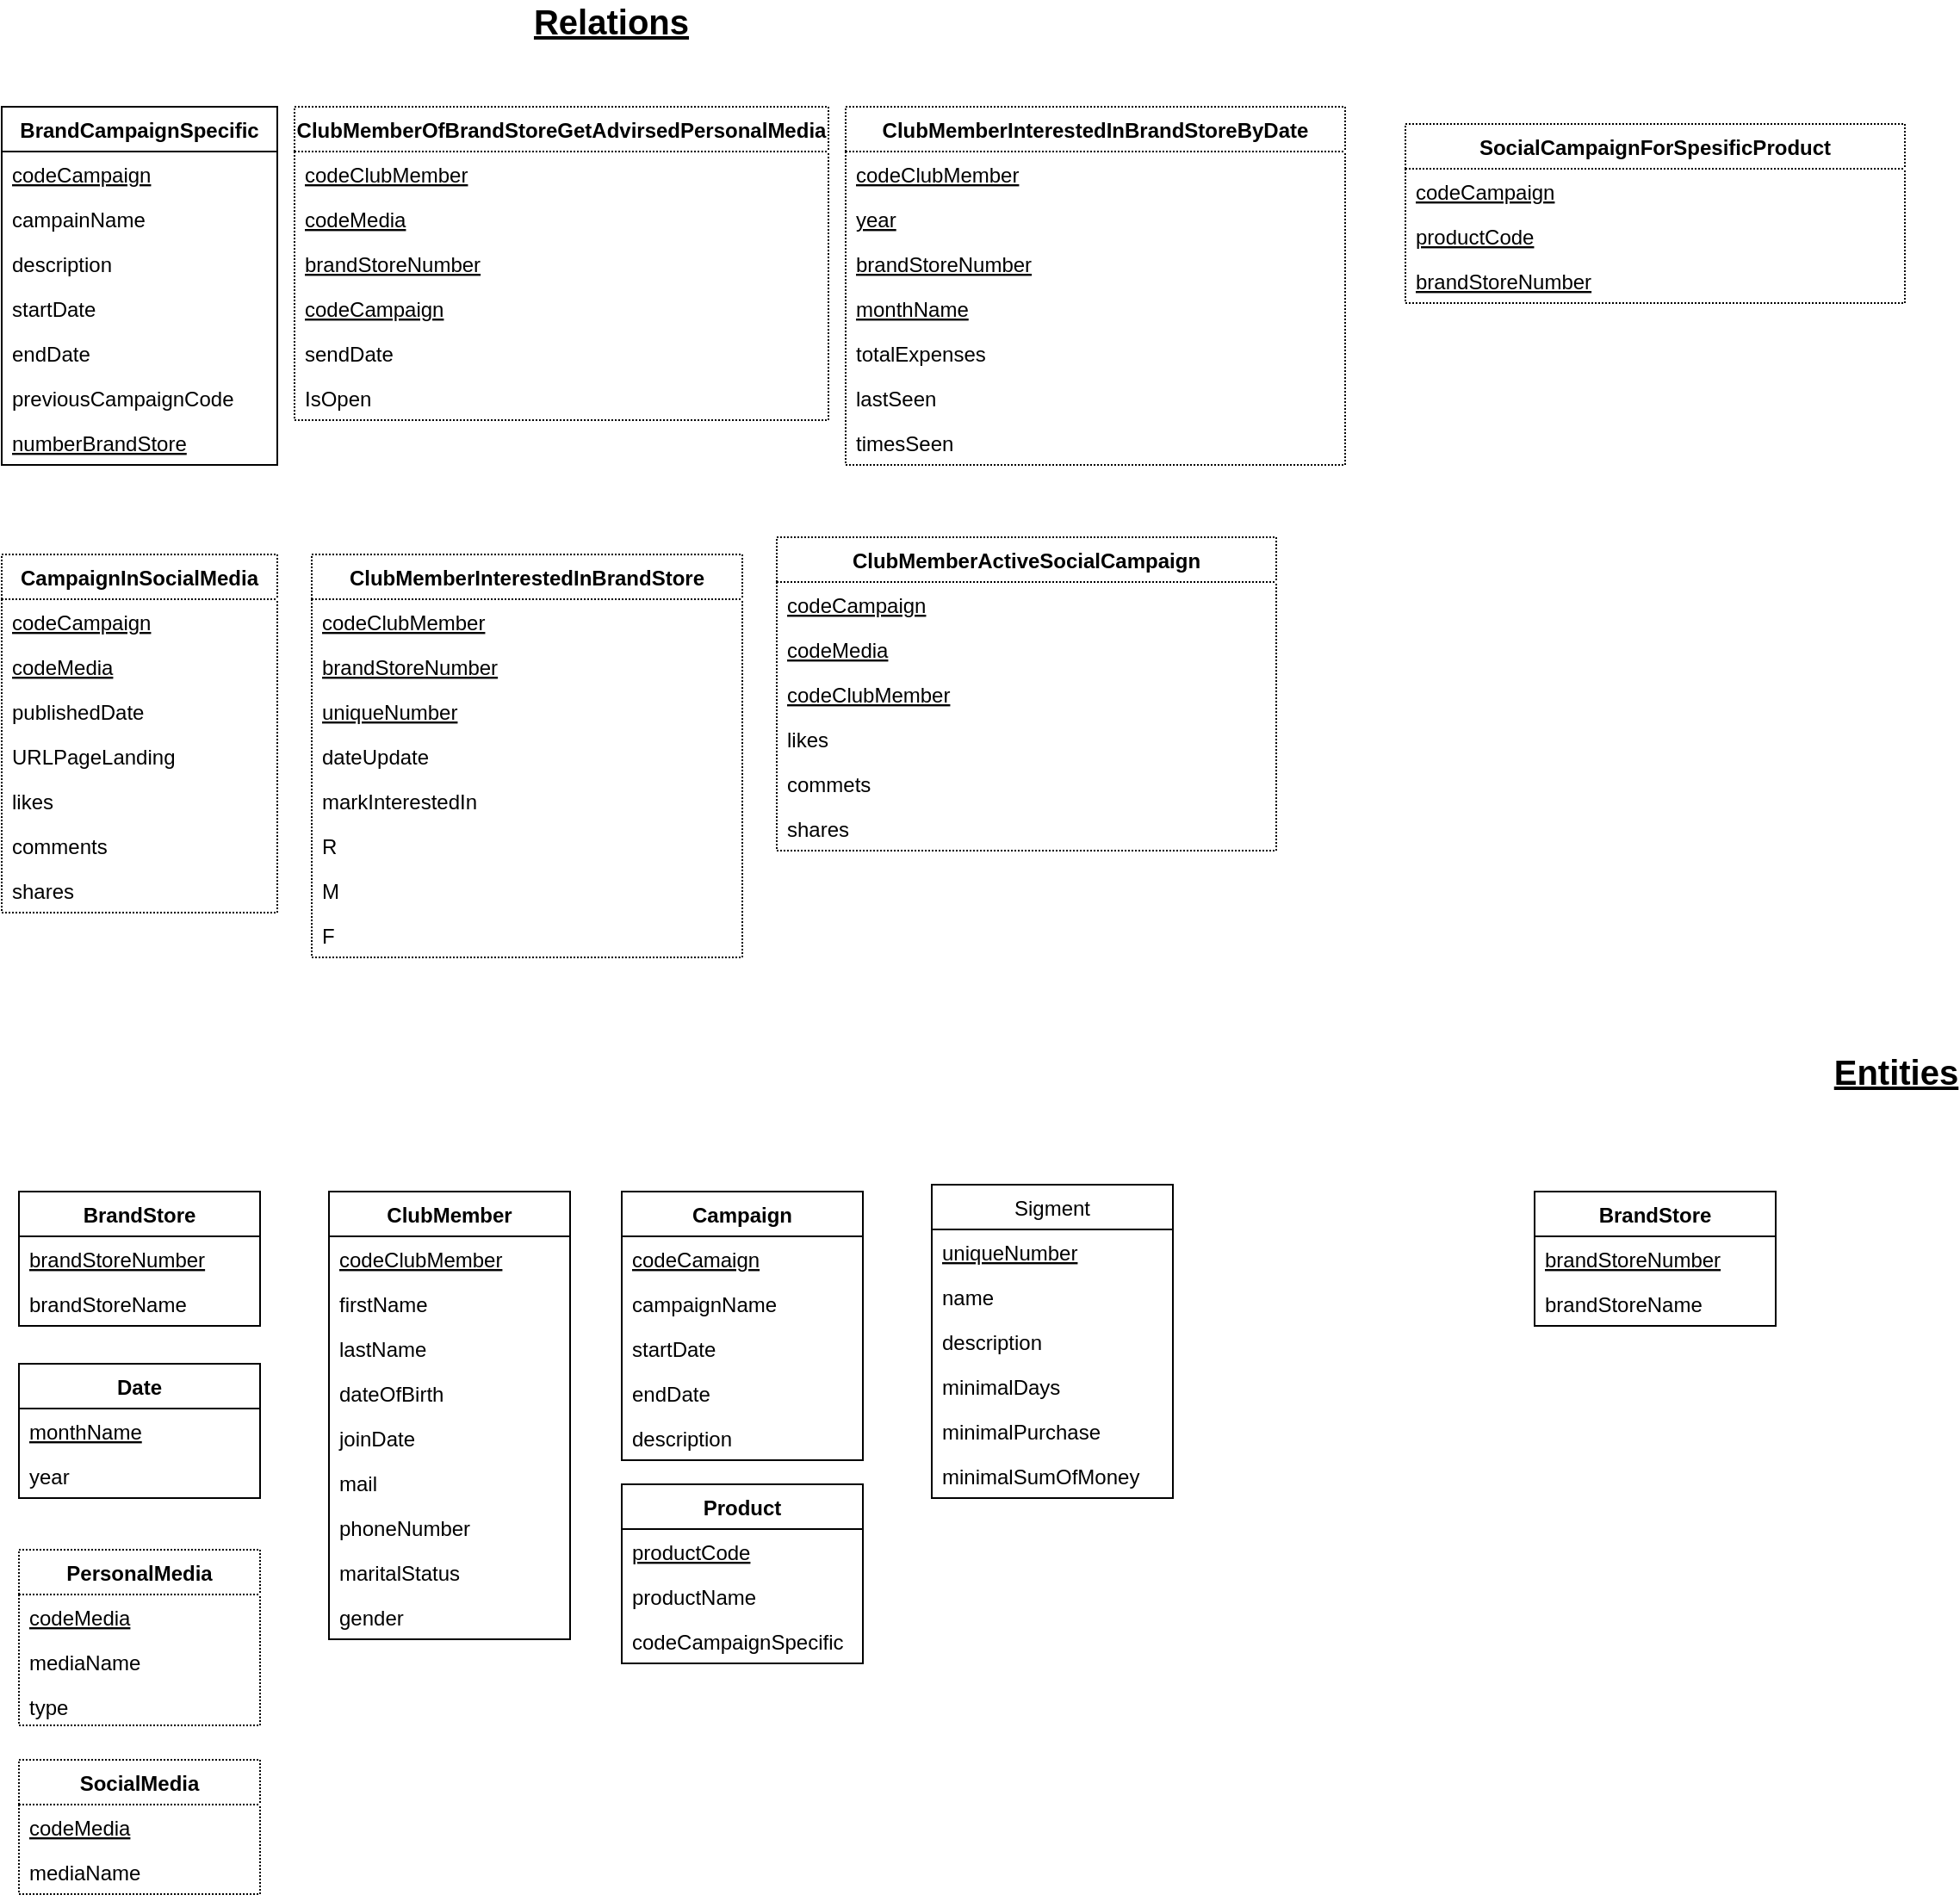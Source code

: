 <mxfile version="13.10.1" type="github">
  <diagram id="ZG66Vc0ERhC9Tk7fiMRs" name="Page-1">
    <mxGraphModel dx="353" dy="403" grid="1" gridSize="10" guides="1" tooltips="1" connect="1" arrows="1" fold="1" page="1" pageScale="1" pageWidth="827" pageHeight="1169" math="0" shadow="0">
      <root>
        <mxCell id="0" />
        <mxCell id="1" parent="0" />
        <mxCell id="dx-kTDNFEH0jn1T8rNep-1" value="BrandCampaignSpecific" style="swimlane;fontStyle=1;align=center;verticalAlign=top;childLayout=stackLayout;horizontal=1;startSize=26;horizontalStack=0;resizeParent=1;resizeParentMax=0;resizeLast=0;collapsible=1;marginBottom=0;" parent="1" vertex="1">
          <mxGeometry x="60" y="90" width="160" height="208" as="geometry" />
        </mxCell>
        <mxCell id="dx-kTDNFEH0jn1T8rNep-6" value="codeCampaign" style="text;strokeColor=none;fillColor=none;align=left;verticalAlign=top;spacingLeft=4;spacingRight=4;overflow=hidden;rotatable=0;points=[[0,0.5],[1,0.5]];portConstraint=eastwest;fontStyle=4" parent="dx-kTDNFEH0jn1T8rNep-1" vertex="1">
          <mxGeometry y="26" width="160" height="26" as="geometry" />
        </mxCell>
        <mxCell id="dx-kTDNFEH0jn1T8rNep-7" value="campainName" style="text;strokeColor=none;fillColor=none;align=left;verticalAlign=top;spacingLeft=4;spacingRight=4;overflow=hidden;rotatable=0;points=[[0,0.5],[1,0.5]];portConstraint=eastwest;" parent="dx-kTDNFEH0jn1T8rNep-1" vertex="1">
          <mxGeometry y="52" width="160" height="26" as="geometry" />
        </mxCell>
        <mxCell id="dx-kTDNFEH0jn1T8rNep-8" value="description" style="text;strokeColor=none;fillColor=none;align=left;verticalAlign=top;spacingLeft=4;spacingRight=4;overflow=hidden;rotatable=0;points=[[0,0.5],[1,0.5]];portConstraint=eastwest;" parent="dx-kTDNFEH0jn1T8rNep-1" vertex="1">
          <mxGeometry y="78" width="160" height="26" as="geometry" />
        </mxCell>
        <mxCell id="dx-kTDNFEH0jn1T8rNep-9" value="startDate" style="text;strokeColor=none;fillColor=none;align=left;verticalAlign=top;spacingLeft=4;spacingRight=4;overflow=hidden;rotatable=0;points=[[0,0.5],[1,0.5]];portConstraint=eastwest;" parent="dx-kTDNFEH0jn1T8rNep-1" vertex="1">
          <mxGeometry y="104" width="160" height="26" as="geometry" />
        </mxCell>
        <mxCell id="dx-kTDNFEH0jn1T8rNep-10" value="endDate" style="text;strokeColor=none;fillColor=none;align=left;verticalAlign=top;spacingLeft=4;spacingRight=4;overflow=hidden;rotatable=0;points=[[0,0.5],[1,0.5]];portConstraint=eastwest;" parent="dx-kTDNFEH0jn1T8rNep-1" vertex="1">
          <mxGeometry y="130" width="160" height="26" as="geometry" />
        </mxCell>
        <mxCell id="dx-kTDNFEH0jn1T8rNep-11" value="previousCampaignCode" style="text;strokeColor=none;fillColor=none;align=left;verticalAlign=top;spacingLeft=4;spacingRight=4;overflow=hidden;rotatable=0;points=[[0,0.5],[1,0.5]];portConstraint=eastwest;" parent="dx-kTDNFEH0jn1T8rNep-1" vertex="1">
          <mxGeometry y="156" width="160" height="26" as="geometry" />
        </mxCell>
        <mxCell id="dx-kTDNFEH0jn1T8rNep-19" value="numberBrandStore" style="text;strokeColor=none;fillColor=none;align=left;verticalAlign=top;spacingLeft=4;spacingRight=4;overflow=hidden;rotatable=0;points=[[0,0.5],[1,0.5]];portConstraint=eastwest;fontStyle=4" parent="dx-kTDNFEH0jn1T8rNep-1" vertex="1">
          <mxGeometry y="182" width="160" height="26" as="geometry" />
        </mxCell>
        <mxCell id="dx-kTDNFEH0jn1T8rNep-5" value="&lt;font style=&quot;font-size: 20px&quot;&gt;&lt;u&gt;&lt;b&gt;Relations&lt;br&gt;&lt;/b&gt;&lt;/u&gt;&lt;/font&gt;" style="text;html=1;strokeColor=none;fillColor=none;align=center;verticalAlign=middle;whiteSpace=wrap;rounded=0;" parent="1" vertex="1">
          <mxGeometry x="394" y="30" width="40" height="20" as="geometry" />
        </mxCell>
        <mxCell id="dx-kTDNFEH0jn1T8rNep-20" value="ClubMemberOfBrandStoreGetAdvirsedPersonalMedia" style="swimlane;fontStyle=1;align=center;verticalAlign=top;childLayout=stackLayout;horizontal=1;startSize=26;horizontalStack=0;resizeParent=1;resizeParentMax=0;resizeLast=0;collapsible=1;marginBottom=0;dashed=1;dashPattern=1 1;" parent="1" vertex="1">
          <mxGeometry x="230" y="90" width="310" height="182" as="geometry" />
        </mxCell>
        <mxCell id="dx-kTDNFEH0jn1T8rNep-21" value="codeClubMember" style="text;strokeColor=none;fillColor=none;align=left;verticalAlign=top;spacingLeft=4;spacingRight=4;overflow=hidden;rotatable=0;points=[[0,0.5],[1,0.5]];portConstraint=eastwest;fontStyle=4" parent="dx-kTDNFEH0jn1T8rNep-20" vertex="1">
          <mxGeometry y="26" width="310" height="26" as="geometry" />
        </mxCell>
        <mxCell id="dx-kTDNFEH0jn1T8rNep-23" value="codeMedia" style="text;strokeColor=none;fillColor=none;align=left;verticalAlign=top;spacingLeft=4;spacingRight=4;overflow=hidden;rotatable=0;points=[[0,0.5],[1,0.5]];portConstraint=eastwest;fontStyle=4" parent="dx-kTDNFEH0jn1T8rNep-20" vertex="1">
          <mxGeometry y="52" width="310" height="26" as="geometry" />
        </mxCell>
        <mxCell id="dx-kTDNFEH0jn1T8rNep-24" value="brandStoreNumber" style="text;strokeColor=none;fillColor=none;align=left;verticalAlign=top;spacingLeft=4;spacingRight=4;overflow=hidden;rotatable=0;points=[[0,0.5],[1,0.5]];portConstraint=eastwest;fontStyle=4" parent="dx-kTDNFEH0jn1T8rNep-20" vertex="1">
          <mxGeometry y="78" width="310" height="26" as="geometry" />
        </mxCell>
        <mxCell id="dx-kTDNFEH0jn1T8rNep-25" value="codeCampaign" style="text;strokeColor=none;fillColor=none;align=left;verticalAlign=top;spacingLeft=4;spacingRight=4;overflow=hidden;rotatable=0;points=[[0,0.5],[1,0.5]];portConstraint=eastwest;fontStyle=4" parent="dx-kTDNFEH0jn1T8rNep-20" vertex="1">
          <mxGeometry y="104" width="310" height="26" as="geometry" />
        </mxCell>
        <mxCell id="dx-kTDNFEH0jn1T8rNep-32" value="sendDate" style="text;strokeColor=none;fillColor=none;align=left;verticalAlign=top;spacingLeft=4;spacingRight=4;overflow=hidden;rotatable=0;points=[[0,0.5],[1,0.5]];portConstraint=eastwest;fontStyle=0" parent="dx-kTDNFEH0jn1T8rNep-20" vertex="1">
          <mxGeometry y="130" width="310" height="26" as="geometry" />
        </mxCell>
        <mxCell id="dx-kTDNFEH0jn1T8rNep-33" value="IsOpen" style="text;strokeColor=none;fillColor=none;align=left;verticalAlign=top;spacingLeft=4;spacingRight=4;overflow=hidden;rotatable=0;points=[[0,0.5],[1,0.5]];portConstraint=eastwest;fontStyle=0" parent="dx-kTDNFEH0jn1T8rNep-20" vertex="1">
          <mxGeometry y="156" width="310" height="26" as="geometry" />
        </mxCell>
        <mxCell id="dx-kTDNFEH0jn1T8rNep-34" value="ClubMemberInterestedInBrandStoreByDate" style="swimlane;fontStyle=1;align=center;verticalAlign=top;childLayout=stackLayout;horizontal=1;startSize=26;horizontalStack=0;resizeParent=1;resizeParentMax=0;resizeLast=0;collapsible=1;marginBottom=0;dashed=1;dashPattern=1 1;" parent="1" vertex="1">
          <mxGeometry x="550" y="90" width="290" height="208" as="geometry" />
        </mxCell>
        <mxCell id="dx-kTDNFEH0jn1T8rNep-35" value="codeClubMember" style="text;strokeColor=none;fillColor=none;align=left;verticalAlign=top;spacingLeft=4;spacingRight=4;overflow=hidden;rotatable=0;points=[[0,0.5],[1,0.5]];portConstraint=eastwest;fontStyle=4" parent="dx-kTDNFEH0jn1T8rNep-34" vertex="1">
          <mxGeometry y="26" width="290" height="26" as="geometry" />
        </mxCell>
        <mxCell id="dx-kTDNFEH0jn1T8rNep-37" value="year" style="text;strokeColor=none;fillColor=none;align=left;verticalAlign=top;spacingLeft=4;spacingRight=4;overflow=hidden;rotatable=0;points=[[0,0.5],[1,0.5]];portConstraint=eastwest;fontStyle=4" parent="dx-kTDNFEH0jn1T8rNep-34" vertex="1">
          <mxGeometry y="52" width="290" height="26" as="geometry" />
        </mxCell>
        <mxCell id="dx-kTDNFEH0jn1T8rNep-38" value="brandStoreNumber" style="text;strokeColor=none;fillColor=none;align=left;verticalAlign=top;spacingLeft=4;spacingRight=4;overflow=hidden;rotatable=0;points=[[0,0.5],[1,0.5]];portConstraint=eastwest;fontStyle=4" parent="dx-kTDNFEH0jn1T8rNep-34" vertex="1">
          <mxGeometry y="78" width="290" height="26" as="geometry" />
        </mxCell>
        <mxCell id="dx-kTDNFEH0jn1T8rNep-40" value="monthName" style="text;strokeColor=none;fillColor=none;align=left;verticalAlign=top;spacingLeft=4;spacingRight=4;overflow=hidden;rotatable=0;points=[[0,0.5],[1,0.5]];portConstraint=eastwest;fontStyle=4" parent="dx-kTDNFEH0jn1T8rNep-34" vertex="1">
          <mxGeometry y="104" width="290" height="26" as="geometry" />
        </mxCell>
        <mxCell id="dx-kTDNFEH0jn1T8rNep-42" value="totalExpenses" style="text;strokeColor=none;fillColor=none;align=left;verticalAlign=top;spacingLeft=4;spacingRight=4;overflow=hidden;rotatable=0;points=[[0,0.5],[1,0.5]];portConstraint=eastwest;fontStyle=0" parent="dx-kTDNFEH0jn1T8rNep-34" vertex="1">
          <mxGeometry y="130" width="290" height="26" as="geometry" />
        </mxCell>
        <mxCell id="dx-kTDNFEH0jn1T8rNep-43" value="lastSeen" style="text;strokeColor=none;fillColor=none;align=left;verticalAlign=top;spacingLeft=4;spacingRight=4;overflow=hidden;rotatable=0;points=[[0,0.5],[1,0.5]];portConstraint=eastwest;fontStyle=0" parent="dx-kTDNFEH0jn1T8rNep-34" vertex="1">
          <mxGeometry y="156" width="290" height="26" as="geometry" />
        </mxCell>
        <mxCell id="dx-kTDNFEH0jn1T8rNep-44" value="timesSeen" style="text;strokeColor=none;fillColor=none;align=left;verticalAlign=top;spacingLeft=4;spacingRight=4;overflow=hidden;rotatable=0;points=[[0,0.5],[1,0.5]];portConstraint=eastwest;fontStyle=0" parent="dx-kTDNFEH0jn1T8rNep-34" vertex="1">
          <mxGeometry y="182" width="290" height="26" as="geometry" />
        </mxCell>
        <mxCell id="dx-kTDNFEH0jn1T8rNep-45" value="CampaignInSocialMedia" style="swimlane;fontStyle=1;align=center;verticalAlign=top;childLayout=stackLayout;horizontal=1;startSize=26;horizontalStack=0;resizeParent=1;resizeParentMax=0;resizeLast=0;collapsible=1;marginBottom=0;dashed=1;dashPattern=1 1;" parent="1" vertex="1">
          <mxGeometry x="60" y="350" width="160" height="208" as="geometry" />
        </mxCell>
        <mxCell id="dx-kTDNFEH0jn1T8rNep-46" value="codeCampaign" style="text;strokeColor=none;fillColor=none;align=left;verticalAlign=top;spacingLeft=4;spacingRight=4;overflow=hidden;rotatable=0;points=[[0,0.5],[1,0.5]];portConstraint=eastwest;fontStyle=4" parent="dx-kTDNFEH0jn1T8rNep-45" vertex="1">
          <mxGeometry y="26" width="160" height="26" as="geometry" />
        </mxCell>
        <mxCell id="dx-kTDNFEH0jn1T8rNep-48" value="codeMedia" style="text;strokeColor=none;fillColor=none;align=left;verticalAlign=top;spacingLeft=4;spacingRight=4;overflow=hidden;rotatable=0;points=[[0,0.5],[1,0.5]];portConstraint=eastwest;fontStyle=4" parent="dx-kTDNFEH0jn1T8rNep-45" vertex="1">
          <mxGeometry y="52" width="160" height="26" as="geometry" />
        </mxCell>
        <mxCell id="dx-kTDNFEH0jn1T8rNep-49" value="publishedDate" style="text;strokeColor=none;fillColor=none;align=left;verticalAlign=top;spacingLeft=4;spacingRight=4;overflow=hidden;rotatable=0;points=[[0,0.5],[1,0.5]];portConstraint=eastwest;fontStyle=0" parent="dx-kTDNFEH0jn1T8rNep-45" vertex="1">
          <mxGeometry y="78" width="160" height="26" as="geometry" />
        </mxCell>
        <mxCell id="dx-kTDNFEH0jn1T8rNep-50" value="URLPageLanding" style="text;strokeColor=none;fillColor=none;align=left;verticalAlign=top;spacingLeft=4;spacingRight=4;overflow=hidden;rotatable=0;points=[[0,0.5],[1,0.5]];portConstraint=eastwest;fontStyle=0" parent="dx-kTDNFEH0jn1T8rNep-45" vertex="1">
          <mxGeometry y="104" width="160" height="26" as="geometry" />
        </mxCell>
        <mxCell id="dx-kTDNFEH0jn1T8rNep-51" value="likes" style="text;strokeColor=none;fillColor=none;align=left;verticalAlign=top;spacingLeft=4;spacingRight=4;overflow=hidden;rotatable=0;points=[[0,0.5],[1,0.5]];portConstraint=eastwest;fontStyle=0" parent="dx-kTDNFEH0jn1T8rNep-45" vertex="1">
          <mxGeometry y="130" width="160" height="26" as="geometry" />
        </mxCell>
        <mxCell id="dx-kTDNFEH0jn1T8rNep-52" value="comments" style="text;strokeColor=none;fillColor=none;align=left;verticalAlign=top;spacingLeft=4;spacingRight=4;overflow=hidden;rotatable=0;points=[[0,0.5],[1,0.5]];portConstraint=eastwest;fontStyle=0" parent="dx-kTDNFEH0jn1T8rNep-45" vertex="1">
          <mxGeometry y="156" width="160" height="26" as="geometry" />
        </mxCell>
        <mxCell id="dx-kTDNFEH0jn1T8rNep-53" value="shares" style="text;strokeColor=none;fillColor=none;align=left;verticalAlign=top;spacingLeft=4;spacingRight=4;overflow=hidden;rotatable=0;points=[[0,0.5],[1,0.5]];portConstraint=eastwest;fontStyle=0" parent="dx-kTDNFEH0jn1T8rNep-45" vertex="1">
          <mxGeometry y="182" width="160" height="26" as="geometry" />
        </mxCell>
        <mxCell id="dx-kTDNFEH0jn1T8rNep-54" value="ClubMemberInterestedInBrandStore" style="swimlane;fontStyle=1;align=center;verticalAlign=top;childLayout=stackLayout;horizontal=1;startSize=26;horizontalStack=0;resizeParent=1;resizeParentMax=0;resizeLast=0;collapsible=1;marginBottom=0;dashed=1;dashPattern=1 1;" parent="1" vertex="1">
          <mxGeometry x="240" y="350" width="250" height="234" as="geometry" />
        </mxCell>
        <mxCell id="dx-kTDNFEH0jn1T8rNep-55" value="codeClubMember" style="text;strokeColor=none;fillColor=none;align=left;verticalAlign=top;spacingLeft=4;spacingRight=4;overflow=hidden;rotatable=0;points=[[0,0.5],[1,0.5]];portConstraint=eastwest;fontStyle=4" parent="dx-kTDNFEH0jn1T8rNep-54" vertex="1">
          <mxGeometry y="26" width="250" height="26" as="geometry" />
        </mxCell>
        <mxCell id="dx-kTDNFEH0jn1T8rNep-57" value="brandStoreNumber" style="text;strokeColor=none;fillColor=none;align=left;verticalAlign=top;spacingLeft=4;spacingRight=4;overflow=hidden;rotatable=0;points=[[0,0.5],[1,0.5]];portConstraint=eastwest;fontStyle=4" parent="dx-kTDNFEH0jn1T8rNep-54" vertex="1">
          <mxGeometry y="52" width="250" height="26" as="geometry" />
        </mxCell>
        <mxCell id="dx-kTDNFEH0jn1T8rNep-58" value="uniqueNumber" style="text;strokeColor=none;fillColor=none;align=left;verticalAlign=top;spacingLeft=4;spacingRight=4;overflow=hidden;rotatable=0;points=[[0,0.5],[1,0.5]];portConstraint=eastwest;fontStyle=4" parent="dx-kTDNFEH0jn1T8rNep-54" vertex="1">
          <mxGeometry y="78" width="250" height="26" as="geometry" />
        </mxCell>
        <mxCell id="dx-kTDNFEH0jn1T8rNep-59" value="dateUpdate" style="text;strokeColor=none;fillColor=none;align=left;verticalAlign=top;spacingLeft=4;spacingRight=4;overflow=hidden;rotatable=0;points=[[0,0.5],[1,0.5]];portConstraint=eastwest;" parent="dx-kTDNFEH0jn1T8rNep-54" vertex="1">
          <mxGeometry y="104" width="250" height="26" as="geometry" />
        </mxCell>
        <mxCell id="dx-kTDNFEH0jn1T8rNep-60" value="markInterestedIn" style="text;strokeColor=none;fillColor=none;align=left;verticalAlign=top;spacingLeft=4;spacingRight=4;overflow=hidden;rotatable=0;points=[[0,0.5],[1,0.5]];portConstraint=eastwest;" parent="dx-kTDNFEH0jn1T8rNep-54" vertex="1">
          <mxGeometry y="130" width="250" height="26" as="geometry" />
        </mxCell>
        <mxCell id="dx-kTDNFEH0jn1T8rNep-61" value="R" style="text;strokeColor=none;fillColor=none;align=left;verticalAlign=top;spacingLeft=4;spacingRight=4;overflow=hidden;rotatable=0;points=[[0,0.5],[1,0.5]];portConstraint=eastwest;" parent="dx-kTDNFEH0jn1T8rNep-54" vertex="1">
          <mxGeometry y="156" width="250" height="26" as="geometry" />
        </mxCell>
        <mxCell id="dx-kTDNFEH0jn1T8rNep-62" value="M" style="text;strokeColor=none;fillColor=none;align=left;verticalAlign=top;spacingLeft=4;spacingRight=4;overflow=hidden;rotatable=0;points=[[0,0.5],[1,0.5]];portConstraint=eastwest;" parent="dx-kTDNFEH0jn1T8rNep-54" vertex="1">
          <mxGeometry y="182" width="250" height="26" as="geometry" />
        </mxCell>
        <mxCell id="dx-kTDNFEH0jn1T8rNep-63" value="F" style="text;strokeColor=none;fillColor=none;align=left;verticalAlign=top;spacingLeft=4;spacingRight=4;overflow=hidden;rotatable=0;points=[[0,0.5],[1,0.5]];portConstraint=eastwest;" parent="dx-kTDNFEH0jn1T8rNep-54" vertex="1">
          <mxGeometry y="208" width="250" height="26" as="geometry" />
        </mxCell>
        <mxCell id="dx-kTDNFEH0jn1T8rNep-64" value="ClubMemberActiveSocialCampaign" style="swimlane;fontStyle=1;align=center;verticalAlign=top;childLayout=stackLayout;horizontal=1;startSize=26;horizontalStack=0;resizeParent=1;resizeParentMax=0;resizeLast=0;collapsible=1;marginBottom=0;dashed=1;dashPattern=1 1;" parent="1" vertex="1">
          <mxGeometry x="510" y="340" width="290" height="182" as="geometry" />
        </mxCell>
        <mxCell id="dx-kTDNFEH0jn1T8rNep-65" value="codeCampaign" style="text;strokeColor=none;fillColor=none;align=left;verticalAlign=top;spacingLeft=4;spacingRight=4;overflow=hidden;rotatable=0;points=[[0,0.5],[1,0.5]];portConstraint=eastwest;fontStyle=4" parent="dx-kTDNFEH0jn1T8rNep-64" vertex="1">
          <mxGeometry y="26" width="290" height="26" as="geometry" />
        </mxCell>
        <mxCell id="dx-kTDNFEH0jn1T8rNep-67" value="codeMedia" style="text;strokeColor=none;fillColor=none;align=left;verticalAlign=top;spacingLeft=4;spacingRight=4;overflow=hidden;rotatable=0;points=[[0,0.5],[1,0.5]];portConstraint=eastwest;fontStyle=4" parent="dx-kTDNFEH0jn1T8rNep-64" vertex="1">
          <mxGeometry y="52" width="290" height="26" as="geometry" />
        </mxCell>
        <mxCell id="dx-kTDNFEH0jn1T8rNep-68" value="codeClubMember" style="text;strokeColor=none;fillColor=none;align=left;verticalAlign=top;spacingLeft=4;spacingRight=4;overflow=hidden;rotatable=0;points=[[0,0.5],[1,0.5]];portConstraint=eastwest;fontStyle=4" parent="dx-kTDNFEH0jn1T8rNep-64" vertex="1">
          <mxGeometry y="78" width="290" height="26" as="geometry" />
        </mxCell>
        <mxCell id="dx-kTDNFEH0jn1T8rNep-69" value="likes" style="text;strokeColor=none;fillColor=none;align=left;verticalAlign=top;spacingLeft=4;spacingRight=4;overflow=hidden;rotatable=0;points=[[0,0.5],[1,0.5]];portConstraint=eastwest;" parent="dx-kTDNFEH0jn1T8rNep-64" vertex="1">
          <mxGeometry y="104" width="290" height="26" as="geometry" />
        </mxCell>
        <mxCell id="dx-kTDNFEH0jn1T8rNep-70" value="commets" style="text;strokeColor=none;fillColor=none;align=left;verticalAlign=top;spacingLeft=4;spacingRight=4;overflow=hidden;rotatable=0;points=[[0,0.5],[1,0.5]];portConstraint=eastwest;" parent="dx-kTDNFEH0jn1T8rNep-64" vertex="1">
          <mxGeometry y="130" width="290" height="26" as="geometry" />
        </mxCell>
        <mxCell id="dx-kTDNFEH0jn1T8rNep-71" value="shares" style="text;strokeColor=none;fillColor=none;align=left;verticalAlign=top;spacingLeft=4;spacingRight=4;overflow=hidden;rotatable=0;points=[[0,0.5],[1,0.5]];portConstraint=eastwest;" parent="dx-kTDNFEH0jn1T8rNep-64" vertex="1">
          <mxGeometry y="156" width="290" height="26" as="geometry" />
        </mxCell>
        <mxCell id="dx-kTDNFEH0jn1T8rNep-72" value="&lt;font style=&quot;font-size: 20px&quot;&gt;&lt;u&gt;&lt;b&gt;Entities&lt;br&gt;&lt;/b&gt;&lt;/u&gt;&lt;/font&gt;" style="text;html=1;strokeColor=none;fillColor=none;align=center;verticalAlign=middle;whiteSpace=wrap;rounded=0;dashed=1;dashPattern=1 1;" parent="1" vertex="1">
          <mxGeometry x="1140" y="640" width="40" height="20" as="geometry" />
        </mxCell>
        <mxCell id="dx-kTDNFEH0jn1T8rNep-77" value="BrandStore" style="swimlane;fontStyle=1;childLayout=stackLayout;horizontal=1;startSize=26;fillColor=none;horizontalStack=0;resizeParent=1;resizeParentMax=0;resizeLast=0;collapsible=1;marginBottom=0;" parent="1" vertex="1">
          <mxGeometry x="70" y="720" width="140" height="78" as="geometry" />
        </mxCell>
        <mxCell id="dx-kTDNFEH0jn1T8rNep-78" value="brandStoreNumber" style="text;strokeColor=none;fillColor=none;align=left;verticalAlign=top;spacingLeft=4;spacingRight=4;overflow=hidden;rotatable=0;points=[[0,0.5],[1,0.5]];portConstraint=eastwest;fontStyle=4" parent="dx-kTDNFEH0jn1T8rNep-77" vertex="1">
          <mxGeometry y="26" width="140" height="26" as="geometry" />
        </mxCell>
        <mxCell id="dx-kTDNFEH0jn1T8rNep-79" value="brandStoreName" style="text;strokeColor=none;fillColor=none;align=left;verticalAlign=top;spacingLeft=4;spacingRight=4;overflow=hidden;rotatable=0;points=[[0,0.5],[1,0.5]];portConstraint=eastwest;" parent="dx-kTDNFEH0jn1T8rNep-77" vertex="1">
          <mxGeometry y="52" width="140" height="26" as="geometry" />
        </mxCell>
        <mxCell id="dx-kTDNFEH0jn1T8rNep-80" value="ClubMember" style="swimlane;fontStyle=1;childLayout=stackLayout;horizontal=1;startSize=26;fillColor=none;horizontalStack=0;resizeParent=1;resizeParentMax=0;resizeLast=0;collapsible=1;marginBottom=0;" parent="1" vertex="1">
          <mxGeometry x="250" y="720" width="140" height="260" as="geometry" />
        </mxCell>
        <mxCell id="dx-kTDNFEH0jn1T8rNep-81" value="codeClubMember" style="text;strokeColor=none;fillColor=none;align=left;verticalAlign=top;spacingLeft=4;spacingRight=4;overflow=hidden;rotatable=0;points=[[0,0.5],[1,0.5]];portConstraint=eastwest;fontStyle=4" parent="dx-kTDNFEH0jn1T8rNep-80" vertex="1">
          <mxGeometry y="26" width="140" height="26" as="geometry" />
        </mxCell>
        <mxCell id="dx-kTDNFEH0jn1T8rNep-82" value="firstName" style="text;strokeColor=none;fillColor=none;align=left;verticalAlign=top;spacingLeft=4;spacingRight=4;overflow=hidden;rotatable=0;points=[[0,0.5],[1,0.5]];portConstraint=eastwest;" parent="dx-kTDNFEH0jn1T8rNep-80" vertex="1">
          <mxGeometry y="52" width="140" height="26" as="geometry" />
        </mxCell>
        <mxCell id="dx-kTDNFEH0jn1T8rNep-83" value="lastName" style="text;strokeColor=none;fillColor=none;align=left;verticalAlign=top;spacingLeft=4;spacingRight=4;overflow=hidden;rotatable=0;points=[[0,0.5],[1,0.5]];portConstraint=eastwest;" parent="dx-kTDNFEH0jn1T8rNep-80" vertex="1">
          <mxGeometry y="78" width="140" height="26" as="geometry" />
        </mxCell>
        <mxCell id="dx-kTDNFEH0jn1T8rNep-84" value="dateOfBirth" style="text;strokeColor=none;fillColor=none;align=left;verticalAlign=top;spacingLeft=4;spacingRight=4;overflow=hidden;rotatable=0;points=[[0,0.5],[1,0.5]];portConstraint=eastwest;" parent="dx-kTDNFEH0jn1T8rNep-80" vertex="1">
          <mxGeometry y="104" width="140" height="26" as="geometry" />
        </mxCell>
        <mxCell id="dx-kTDNFEH0jn1T8rNep-85" value="joinDate" style="text;strokeColor=none;fillColor=none;align=left;verticalAlign=top;spacingLeft=4;spacingRight=4;overflow=hidden;rotatable=0;points=[[0,0.5],[1,0.5]];portConstraint=eastwest;" parent="dx-kTDNFEH0jn1T8rNep-80" vertex="1">
          <mxGeometry y="130" width="140" height="26" as="geometry" />
        </mxCell>
        <mxCell id="dx-kTDNFEH0jn1T8rNep-86" value="mail" style="text;strokeColor=none;fillColor=none;align=left;verticalAlign=top;spacingLeft=4;spacingRight=4;overflow=hidden;rotatable=0;points=[[0,0.5],[1,0.5]];portConstraint=eastwest;" parent="dx-kTDNFEH0jn1T8rNep-80" vertex="1">
          <mxGeometry y="156" width="140" height="26" as="geometry" />
        </mxCell>
        <mxCell id="dx-kTDNFEH0jn1T8rNep-87" value="phoneNumber" style="text;strokeColor=none;fillColor=none;align=left;verticalAlign=top;spacingLeft=4;spacingRight=4;overflow=hidden;rotatable=0;points=[[0,0.5],[1,0.5]];portConstraint=eastwest;" parent="dx-kTDNFEH0jn1T8rNep-80" vertex="1">
          <mxGeometry y="182" width="140" height="26" as="geometry" />
        </mxCell>
        <mxCell id="dx-kTDNFEH0jn1T8rNep-88" value="maritalStatus" style="text;strokeColor=none;fillColor=none;align=left;verticalAlign=top;spacingLeft=4;spacingRight=4;overflow=hidden;rotatable=0;points=[[0,0.5],[1,0.5]];portConstraint=eastwest;" parent="dx-kTDNFEH0jn1T8rNep-80" vertex="1">
          <mxGeometry y="208" width="140" height="26" as="geometry" />
        </mxCell>
        <mxCell id="dx-kTDNFEH0jn1T8rNep-89" value="gender" style="text;strokeColor=none;fillColor=none;align=left;verticalAlign=top;spacingLeft=4;spacingRight=4;overflow=hidden;rotatable=0;points=[[0,0.5],[1,0.5]];portConstraint=eastwest;" parent="dx-kTDNFEH0jn1T8rNep-80" vertex="1">
          <mxGeometry y="234" width="140" height="26" as="geometry" />
        </mxCell>
        <mxCell id="dx-kTDNFEH0jn1T8rNep-90" value="Date" style="swimlane;fontStyle=1;childLayout=stackLayout;horizontal=1;startSize=26;fillColor=none;horizontalStack=0;resizeParent=1;resizeParentMax=0;resizeLast=0;collapsible=1;marginBottom=0;" parent="1" vertex="1">
          <mxGeometry x="70" y="820" width="140" height="78" as="geometry" />
        </mxCell>
        <mxCell id="dx-kTDNFEH0jn1T8rNep-91" value="monthName" style="text;strokeColor=none;fillColor=none;align=left;verticalAlign=top;spacingLeft=4;spacingRight=4;overflow=hidden;rotatable=0;points=[[0,0.5],[1,0.5]];portConstraint=eastwest;fontStyle=4" parent="dx-kTDNFEH0jn1T8rNep-90" vertex="1">
          <mxGeometry y="26" width="140" height="26" as="geometry" />
        </mxCell>
        <mxCell id="dx-kTDNFEH0jn1T8rNep-92" value="year" style="text;strokeColor=none;fillColor=none;align=left;verticalAlign=top;spacingLeft=4;spacingRight=4;overflow=hidden;rotatable=0;points=[[0,0.5],[1,0.5]];portConstraint=eastwest;fontStyle=0" parent="dx-kTDNFEH0jn1T8rNep-90" vertex="1">
          <mxGeometry y="52" width="140" height="26" as="geometry" />
        </mxCell>
        <mxCell id="dx-kTDNFEH0jn1T8rNep-104" value="Campaign" style="swimlane;fontStyle=1;childLayout=stackLayout;horizontal=1;startSize=26;fillColor=none;horizontalStack=0;resizeParent=1;resizeParentMax=0;resizeLast=0;collapsible=1;marginBottom=0;" parent="1" vertex="1">
          <mxGeometry x="420" y="720" width="140" height="156" as="geometry" />
        </mxCell>
        <mxCell id="dx-kTDNFEH0jn1T8rNep-105" value="codeCamaign" style="text;strokeColor=none;fillColor=none;align=left;verticalAlign=top;spacingLeft=4;spacingRight=4;overflow=hidden;rotatable=0;points=[[0,0.5],[1,0.5]];portConstraint=eastwest;fontStyle=4" parent="dx-kTDNFEH0jn1T8rNep-104" vertex="1">
          <mxGeometry y="26" width="140" height="26" as="geometry" />
        </mxCell>
        <mxCell id="dx-kTDNFEH0jn1T8rNep-106" value="campaignName" style="text;strokeColor=none;fillColor=none;align=left;verticalAlign=top;spacingLeft=4;spacingRight=4;overflow=hidden;rotatable=0;points=[[0,0.5],[1,0.5]];portConstraint=eastwest;" parent="dx-kTDNFEH0jn1T8rNep-104" vertex="1">
          <mxGeometry y="52" width="140" height="26" as="geometry" />
        </mxCell>
        <mxCell id="dx-kTDNFEH0jn1T8rNep-107" value="startDate" style="text;strokeColor=none;fillColor=none;align=left;verticalAlign=top;spacingLeft=4;spacingRight=4;overflow=hidden;rotatable=0;points=[[0,0.5],[1,0.5]];portConstraint=eastwest;" parent="dx-kTDNFEH0jn1T8rNep-104" vertex="1">
          <mxGeometry y="78" width="140" height="26" as="geometry" />
        </mxCell>
        <mxCell id="dx-kTDNFEH0jn1T8rNep-108" value="endDate" style="text;strokeColor=none;fillColor=none;align=left;verticalAlign=top;spacingLeft=4;spacingRight=4;overflow=hidden;rotatable=0;points=[[0,0.5],[1,0.5]];portConstraint=eastwest;" parent="dx-kTDNFEH0jn1T8rNep-104" vertex="1">
          <mxGeometry y="104" width="140" height="26" as="geometry" />
        </mxCell>
        <mxCell id="dx-kTDNFEH0jn1T8rNep-109" value="description" style="text;strokeColor=none;fillColor=none;align=left;verticalAlign=top;spacingLeft=4;spacingRight=4;overflow=hidden;rotatable=0;points=[[0,0.5],[1,0.5]];portConstraint=eastwest;" parent="dx-kTDNFEH0jn1T8rNep-104" vertex="1">
          <mxGeometry y="130" width="140" height="26" as="geometry" />
        </mxCell>
        <mxCell id="dx-kTDNFEH0jn1T8rNep-110" value="PersonalMedia" style="swimlane;fontStyle=1;align=center;verticalAlign=top;childLayout=stackLayout;horizontal=1;startSize=26;horizontalStack=0;resizeParent=1;resizeParentMax=0;resizeLast=0;collapsible=1;marginBottom=0;dashed=1;dashPattern=1 1;" parent="1" vertex="1">
          <mxGeometry x="70" y="928" width="140" height="102" as="geometry" />
        </mxCell>
        <mxCell id="dx-kTDNFEH0jn1T8rNep-111" value="codeMedia" style="text;strokeColor=none;fillColor=none;align=left;verticalAlign=top;spacingLeft=4;spacingRight=4;overflow=hidden;rotatable=0;points=[[0,0.5],[1,0.5]];portConstraint=eastwest;fontStyle=4" parent="dx-kTDNFEH0jn1T8rNep-110" vertex="1">
          <mxGeometry y="26" width="140" height="26" as="geometry" />
        </mxCell>
        <mxCell id="dx-kTDNFEH0jn1T8rNep-113" value="mediaName" style="text;strokeColor=none;fillColor=none;align=left;verticalAlign=top;spacingLeft=4;spacingRight=4;overflow=hidden;rotatable=0;points=[[0,0.5],[1,0.5]];portConstraint=eastwest;" parent="dx-kTDNFEH0jn1T8rNep-110" vertex="1">
          <mxGeometry y="52" width="140" height="26" as="geometry" />
        </mxCell>
        <mxCell id="dx-kTDNFEH0jn1T8rNep-114" value="type" style="text;strokeColor=none;fillColor=none;align=left;verticalAlign=top;spacingLeft=4;spacingRight=4;overflow=hidden;rotatable=0;points=[[0,0.5],[1,0.5]];portConstraint=eastwest;" parent="dx-kTDNFEH0jn1T8rNep-110" vertex="1">
          <mxGeometry y="78" width="140" height="24" as="geometry" />
        </mxCell>
        <mxCell id="dx-kTDNFEH0jn1T8rNep-115" value="SocialMedia" style="swimlane;fontStyle=1;align=center;verticalAlign=top;childLayout=stackLayout;horizontal=1;startSize=26;horizontalStack=0;resizeParent=1;resizeParentMax=0;resizeLast=0;collapsible=1;marginBottom=0;dashed=1;dashPattern=1 1;" parent="1" vertex="1">
          <mxGeometry x="70" y="1050" width="140" height="78" as="geometry" />
        </mxCell>
        <mxCell id="dx-kTDNFEH0jn1T8rNep-116" value="codeMedia" style="text;strokeColor=none;fillColor=none;align=left;verticalAlign=top;spacingLeft=4;spacingRight=4;overflow=hidden;rotatable=0;points=[[0,0.5],[1,0.5]];portConstraint=eastwest;fontStyle=4" parent="dx-kTDNFEH0jn1T8rNep-115" vertex="1">
          <mxGeometry y="26" width="140" height="26" as="geometry" />
        </mxCell>
        <mxCell id="dx-kTDNFEH0jn1T8rNep-117" value="mediaName" style="text;strokeColor=none;fillColor=none;align=left;verticalAlign=top;spacingLeft=4;spacingRight=4;overflow=hidden;rotatable=0;points=[[0,0.5],[1,0.5]];portConstraint=eastwest;" parent="dx-kTDNFEH0jn1T8rNep-115" vertex="1">
          <mxGeometry y="52" width="140" height="26" as="geometry" />
        </mxCell>
        <mxCell id="dx-kTDNFEH0jn1T8rNep-119" value="Product" style="swimlane;fontStyle=1;childLayout=stackLayout;horizontal=1;startSize=26;fillColor=none;horizontalStack=0;resizeParent=1;resizeParentMax=0;resizeLast=0;collapsible=1;marginBottom=0;" parent="1" vertex="1">
          <mxGeometry x="420" y="890" width="140" height="104" as="geometry" />
        </mxCell>
        <mxCell id="dx-kTDNFEH0jn1T8rNep-120" value="productCode" style="text;strokeColor=none;fillColor=none;align=left;verticalAlign=top;spacingLeft=4;spacingRight=4;overflow=hidden;rotatable=0;points=[[0,0.5],[1,0.5]];portConstraint=eastwest;fontStyle=4;dashed=1;" parent="dx-kTDNFEH0jn1T8rNep-119" vertex="1">
          <mxGeometry y="26" width="140" height="26" as="geometry" />
        </mxCell>
        <mxCell id="dx-kTDNFEH0jn1T8rNep-121" value="productName" style="text;strokeColor=none;fillColor=none;align=left;verticalAlign=top;spacingLeft=4;spacingRight=4;overflow=hidden;rotatable=0;points=[[0,0.5],[1,0.5]];portConstraint=eastwest;" parent="dx-kTDNFEH0jn1T8rNep-119" vertex="1">
          <mxGeometry y="52" width="140" height="26" as="geometry" />
        </mxCell>
        <mxCell id="dx-kTDNFEH0jn1T8rNep-122" value="codeCampaignSpecific" style="text;strokeColor=none;fillColor=none;align=left;verticalAlign=top;spacingLeft=4;spacingRight=4;overflow=hidden;rotatable=0;points=[[0,0.5],[1,0.5]];portConstraint=eastwest;" parent="dx-kTDNFEH0jn1T8rNep-119" vertex="1">
          <mxGeometry y="78" width="140" height="26" as="geometry" />
        </mxCell>
        <mxCell id="CU3jA3d7XTWY9R6QmOAI-1" value="BrandStore" style="swimlane;fontStyle=1;childLayout=stackLayout;horizontal=1;startSize=26;fillColor=none;horizontalStack=0;resizeParent=1;resizeParentMax=0;resizeLast=0;collapsible=1;marginBottom=0;" parent="1" vertex="1">
          <mxGeometry x="950" y="720" width="140" height="78" as="geometry" />
        </mxCell>
        <mxCell id="CU3jA3d7XTWY9R6QmOAI-2" value="brandStoreNumber" style="text;strokeColor=none;fillColor=none;align=left;verticalAlign=top;spacingLeft=4;spacingRight=4;overflow=hidden;rotatable=0;points=[[0,0.5],[1,0.5]];portConstraint=eastwest;fontStyle=4" parent="CU3jA3d7XTWY9R6QmOAI-1" vertex="1">
          <mxGeometry y="26" width="140" height="26" as="geometry" />
        </mxCell>
        <mxCell id="CU3jA3d7XTWY9R6QmOAI-3" value="brandStoreName" style="text;strokeColor=none;fillColor=none;align=left;verticalAlign=top;spacingLeft=4;spacingRight=4;overflow=hidden;rotatable=0;points=[[0,0.5],[1,0.5]];portConstraint=eastwest;" parent="CU3jA3d7XTWY9R6QmOAI-1" vertex="1">
          <mxGeometry y="52" width="140" height="26" as="geometry" />
        </mxCell>
        <mxCell id="Uy5NWuWYYb38SFP8d57k-2" value="Sigment" style="swimlane;fontStyle=0;childLayout=stackLayout;horizontal=1;startSize=26;fillColor=none;horizontalStack=0;resizeParent=1;resizeParentMax=0;resizeLast=0;collapsible=1;marginBottom=0;" vertex="1" parent="1">
          <mxGeometry x="600" y="716" width="140" height="182" as="geometry" />
        </mxCell>
        <mxCell id="Uy5NWuWYYb38SFP8d57k-3" value="uniqueNumber" style="text;strokeColor=none;fillColor=none;align=left;verticalAlign=top;spacingLeft=4;spacingRight=4;overflow=hidden;rotatable=0;points=[[0,0.5],[1,0.5]];portConstraint=eastwest;fontStyle=4" vertex="1" parent="Uy5NWuWYYb38SFP8d57k-2">
          <mxGeometry y="26" width="140" height="26" as="geometry" />
        </mxCell>
        <mxCell id="Uy5NWuWYYb38SFP8d57k-4" value="name" style="text;strokeColor=none;fillColor=none;align=left;verticalAlign=top;spacingLeft=4;spacingRight=4;overflow=hidden;rotatable=0;points=[[0,0.5],[1,0.5]];portConstraint=eastwest;" vertex="1" parent="Uy5NWuWYYb38SFP8d57k-2">
          <mxGeometry y="52" width="140" height="26" as="geometry" />
        </mxCell>
        <mxCell id="Uy5NWuWYYb38SFP8d57k-5" value="description" style="text;strokeColor=none;fillColor=none;align=left;verticalAlign=top;spacingLeft=4;spacingRight=4;overflow=hidden;rotatable=0;points=[[0,0.5],[1,0.5]];portConstraint=eastwest;" vertex="1" parent="Uy5NWuWYYb38SFP8d57k-2">
          <mxGeometry y="78" width="140" height="26" as="geometry" />
        </mxCell>
        <mxCell id="Uy5NWuWYYb38SFP8d57k-6" value="minimalDays" style="text;strokeColor=none;fillColor=none;align=left;verticalAlign=top;spacingLeft=4;spacingRight=4;overflow=hidden;rotatable=0;points=[[0,0.5],[1,0.5]];portConstraint=eastwest;" vertex="1" parent="Uy5NWuWYYb38SFP8d57k-2">
          <mxGeometry y="104" width="140" height="26" as="geometry" />
        </mxCell>
        <mxCell id="Uy5NWuWYYb38SFP8d57k-7" value="minimalPurchase" style="text;strokeColor=none;fillColor=none;align=left;verticalAlign=top;spacingLeft=4;spacingRight=4;overflow=hidden;rotatable=0;points=[[0,0.5],[1,0.5]];portConstraint=eastwest;" vertex="1" parent="Uy5NWuWYYb38SFP8d57k-2">
          <mxGeometry y="130" width="140" height="26" as="geometry" />
        </mxCell>
        <mxCell id="Uy5NWuWYYb38SFP8d57k-8" value="minimalSumOfMoney" style="text;strokeColor=none;fillColor=none;align=left;verticalAlign=top;spacingLeft=4;spacingRight=4;overflow=hidden;rotatable=0;points=[[0,0.5],[1,0.5]];portConstraint=eastwest;" vertex="1" parent="Uy5NWuWYYb38SFP8d57k-2">
          <mxGeometry y="156" width="140" height="26" as="geometry" />
        </mxCell>
        <mxCell id="Uy5NWuWYYb38SFP8d57k-9" value="SocialCampaignForSpesificProduct" style="swimlane;fontStyle=1;align=center;verticalAlign=top;childLayout=stackLayout;horizontal=1;startSize=26;horizontalStack=0;resizeParent=1;resizeParentMax=0;resizeLast=0;collapsible=1;marginBottom=0;dashed=1;dashPattern=1 1;" vertex="1" parent="1">
          <mxGeometry x="875" y="100" width="290" height="104" as="geometry" />
        </mxCell>
        <mxCell id="Uy5NWuWYYb38SFP8d57k-10" value="codeCampaign" style="text;strokeColor=none;fillColor=none;align=left;verticalAlign=top;spacingLeft=4;spacingRight=4;overflow=hidden;rotatable=0;points=[[0,0.5],[1,0.5]];portConstraint=eastwest;fontStyle=4" vertex="1" parent="Uy5NWuWYYb38SFP8d57k-9">
          <mxGeometry y="26" width="290" height="26" as="geometry" />
        </mxCell>
        <mxCell id="Uy5NWuWYYb38SFP8d57k-17" value="productCode" style="text;strokeColor=none;fillColor=none;align=left;verticalAlign=top;spacingLeft=4;spacingRight=4;overflow=hidden;rotatable=0;points=[[0,0.5],[1,0.5]];portConstraint=eastwest;fontStyle=4" vertex="1" parent="Uy5NWuWYYb38SFP8d57k-9">
          <mxGeometry y="52" width="290" height="26" as="geometry" />
        </mxCell>
        <mxCell id="Uy5NWuWYYb38SFP8d57k-18" value="brandStoreNumber" style="text;strokeColor=none;fillColor=none;align=left;verticalAlign=top;spacingLeft=4;spacingRight=4;overflow=hidden;rotatable=0;points=[[0,0.5],[1,0.5]];portConstraint=eastwest;fontStyle=4" vertex="1" parent="Uy5NWuWYYb38SFP8d57k-9">
          <mxGeometry y="78" width="290" height="26" as="geometry" />
        </mxCell>
      </root>
    </mxGraphModel>
  </diagram>
</mxfile>
